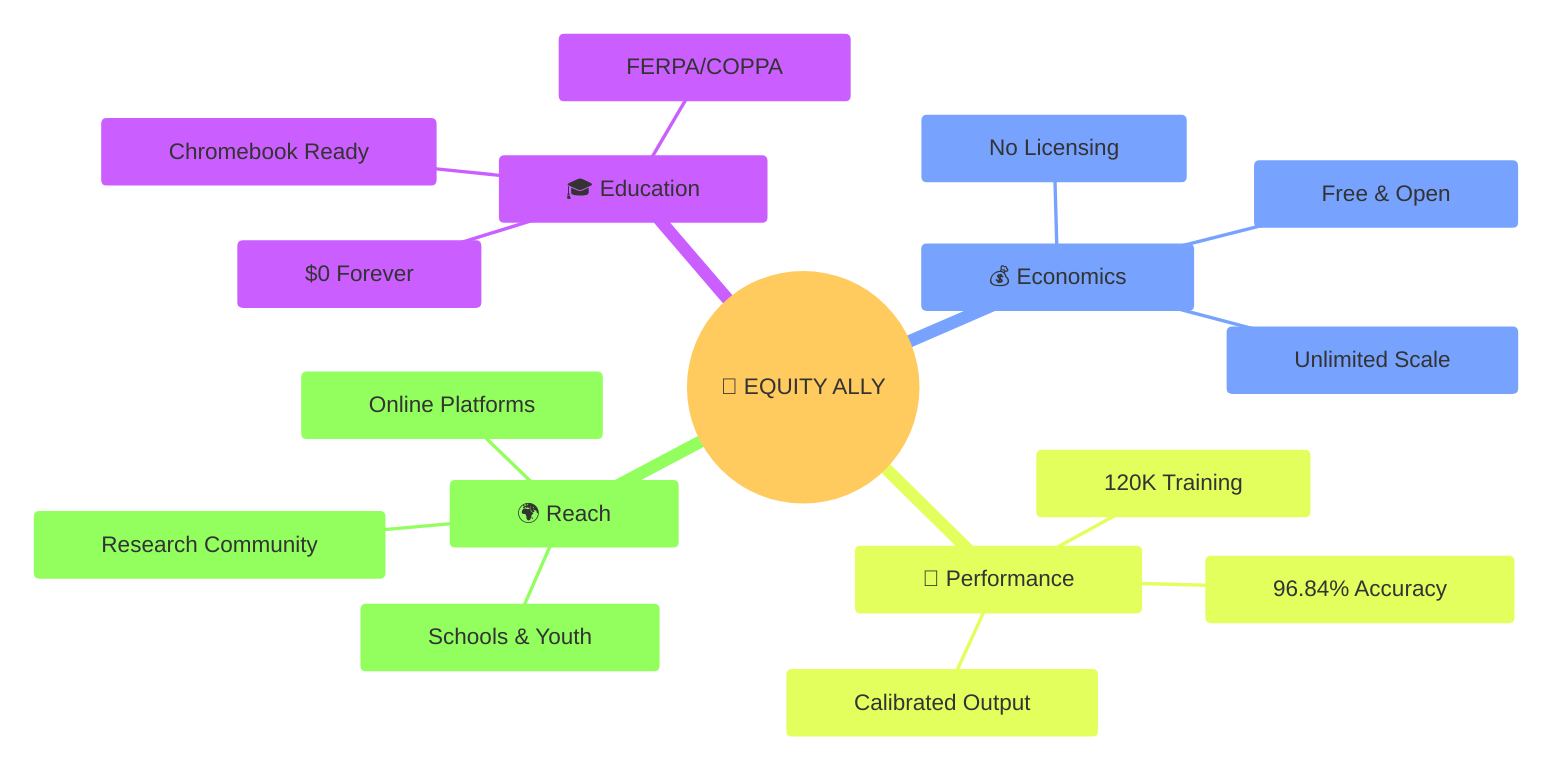 %%{init: {'theme':'base', 'themeVariables': { 'fontSize':'20px'}, 'mindmap': {'padding': 30, 'maxNodeWidth': 250}}}%%
mindmap
    root((🎯 EQUITY ALLY))
        🎓 Education
            $0 Forever
            FERPA/COPPA
            Chromebook Ready
        
        💰 Economics
            Free & Open
            No Licensing
            Unlimited Scale
        
        🔬 Performance
            96.84% Accuracy
            120K Training
            Calibrated Output
        
        🌍 Reach
            Schools & Youth
            Online Platforms
            Research Community